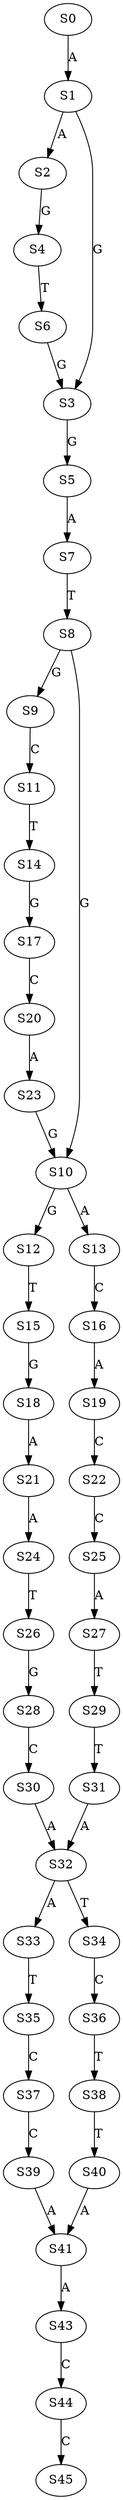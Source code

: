 strict digraph  {
	S0 -> S1 [ label = A ];
	S1 -> S2 [ label = A ];
	S1 -> S3 [ label = G ];
	S2 -> S4 [ label = G ];
	S3 -> S5 [ label = G ];
	S4 -> S6 [ label = T ];
	S5 -> S7 [ label = A ];
	S6 -> S3 [ label = G ];
	S7 -> S8 [ label = T ];
	S8 -> S9 [ label = G ];
	S8 -> S10 [ label = G ];
	S9 -> S11 [ label = C ];
	S10 -> S12 [ label = G ];
	S10 -> S13 [ label = A ];
	S11 -> S14 [ label = T ];
	S12 -> S15 [ label = T ];
	S13 -> S16 [ label = C ];
	S14 -> S17 [ label = G ];
	S15 -> S18 [ label = G ];
	S16 -> S19 [ label = A ];
	S17 -> S20 [ label = C ];
	S18 -> S21 [ label = A ];
	S19 -> S22 [ label = C ];
	S20 -> S23 [ label = A ];
	S21 -> S24 [ label = A ];
	S22 -> S25 [ label = C ];
	S23 -> S10 [ label = G ];
	S24 -> S26 [ label = T ];
	S25 -> S27 [ label = A ];
	S26 -> S28 [ label = G ];
	S27 -> S29 [ label = T ];
	S28 -> S30 [ label = C ];
	S29 -> S31 [ label = T ];
	S30 -> S32 [ label = A ];
	S31 -> S32 [ label = A ];
	S32 -> S33 [ label = A ];
	S32 -> S34 [ label = T ];
	S33 -> S35 [ label = T ];
	S34 -> S36 [ label = C ];
	S35 -> S37 [ label = C ];
	S36 -> S38 [ label = T ];
	S37 -> S39 [ label = C ];
	S38 -> S40 [ label = T ];
	S39 -> S41 [ label = A ];
	S40 -> S41 [ label = A ];
	S41 -> S43 [ label = A ];
	S43 -> S44 [ label = C ];
	S44 -> S45 [ label = C ];
}
